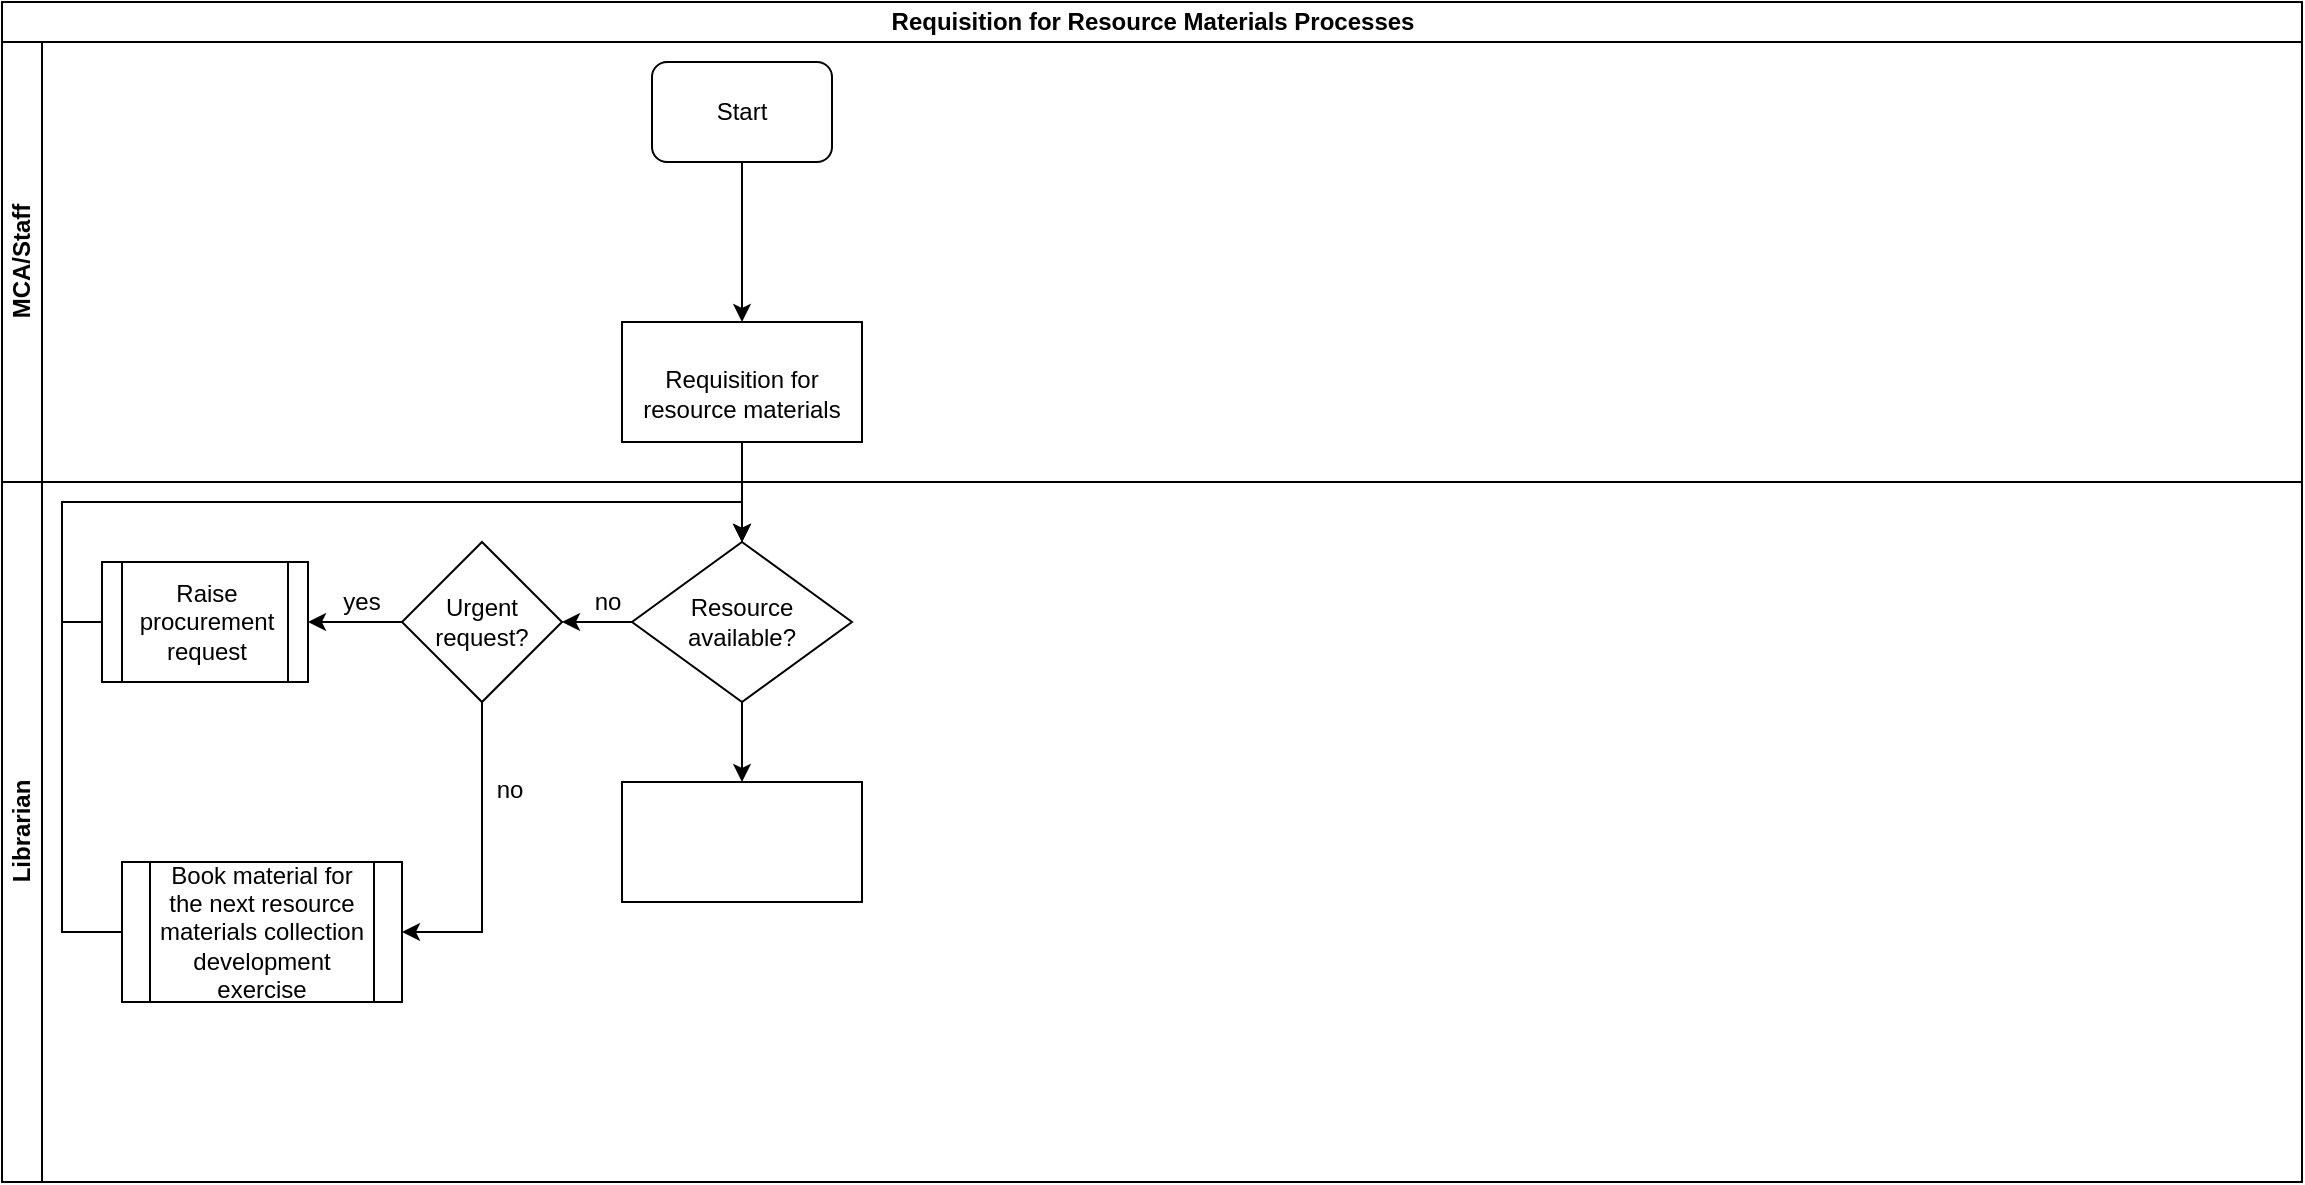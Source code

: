 <mxfile version="13.7.7" type="github">
  <diagram id="L49nDd7WiCvF9cDpSTCV" name="Page-1">
    <mxGraphModel dx="910" dy="487" grid="1" gridSize="10" guides="1" tooltips="1" connect="1" arrows="1" fold="1" page="1" pageScale="1" pageWidth="1169" pageHeight="827" math="0" shadow="0">
      <root>
        <mxCell id="0" />
        <mxCell id="1" parent="0" />
        <mxCell id="8L-_xUGGk6t0tHvqpUdU-1" value="Requisition for Resource Materials Processes" style="swimlane;html=1;childLayout=stackLayout;resizeParent=1;resizeParentMax=0;horizontal=1;startSize=20;horizontalStack=0;" vertex="1" parent="1">
          <mxGeometry x="10" y="10" width="1150" height="590" as="geometry" />
        </mxCell>
        <mxCell id="8L-_xUGGk6t0tHvqpUdU-2" value="MCA/Staff" style="swimlane;html=1;startSize=20;horizontal=0;" vertex="1" parent="8L-_xUGGk6t0tHvqpUdU-1">
          <mxGeometry y="20" width="1150" height="220" as="geometry" />
        </mxCell>
        <mxCell id="8L-_xUGGk6t0tHvqpUdU-7" value="" style="edgeStyle=orthogonalEdgeStyle;rounded=0;orthogonalLoop=1;jettySize=auto;html=1;entryX=0.5;entryY=0;entryDx=0;entryDy=0;" edge="1" parent="8L-_xUGGk6t0tHvqpUdU-2" source="8L-_xUGGk6t0tHvqpUdU-5" target="8L-_xUGGk6t0tHvqpUdU-8">
          <mxGeometry relative="1" as="geometry">
            <mxPoint x="300" y="135" as="targetPoint" />
          </mxGeometry>
        </mxCell>
        <mxCell id="8L-_xUGGk6t0tHvqpUdU-5" value="Start" style="rounded=1;whiteSpace=wrap;html=1;" vertex="1" parent="8L-_xUGGk6t0tHvqpUdU-2">
          <mxGeometry x="325" y="10" width="90" height="50" as="geometry" />
        </mxCell>
        <mxCell id="8L-_xUGGk6t0tHvqpUdU-8" value="&lt;p class=&quot;western&quot; style=&quot;margin-bottom: 0in&quot; lang=&quot;en-GB&quot;&gt;&lt;br/&gt;Requisition for resource materials&lt;/p&gt;&lt;br/&gt;" style="rounded=0;whiteSpace=wrap;html=1;" vertex="1" parent="8L-_xUGGk6t0tHvqpUdU-2">
          <mxGeometry x="310" y="140" width="120" height="60" as="geometry" />
        </mxCell>
        <mxCell id="8L-_xUGGk6t0tHvqpUdU-11" value="" style="edgeStyle=orthogonalEdgeStyle;rounded=0;orthogonalLoop=1;jettySize=auto;html=1;entryX=0.5;entryY=0;entryDx=0;entryDy=0;" edge="1" parent="8L-_xUGGk6t0tHvqpUdU-1" source="8L-_xUGGk6t0tHvqpUdU-8" target="8L-_xUGGk6t0tHvqpUdU-12">
          <mxGeometry relative="1" as="geometry">
            <mxPoint x="300" y="290" as="targetPoint" />
          </mxGeometry>
        </mxCell>
        <mxCell id="8L-_xUGGk6t0tHvqpUdU-3" value="Librarian" style="swimlane;html=1;startSize=20;horizontal=0;" vertex="1" parent="8L-_xUGGk6t0tHvqpUdU-1">
          <mxGeometry y="240" width="1150" height="350" as="geometry" />
        </mxCell>
        <mxCell id="8L-_xUGGk6t0tHvqpUdU-23" value="yes" style="text;html=1;strokeColor=none;fillColor=none;align=center;verticalAlign=middle;whiteSpace=wrap;rounded=0;" vertex="1" parent="8L-_xUGGk6t0tHvqpUdU-3">
          <mxGeometry x="160" y="50" width="40" height="20" as="geometry" />
        </mxCell>
        <mxCell id="8L-_xUGGk6t0tHvqpUdU-18" value="no" style="text;html=1;strokeColor=none;fillColor=none;align=center;verticalAlign=middle;whiteSpace=wrap;rounded=0;" vertex="1" parent="8L-_xUGGk6t0tHvqpUdU-3">
          <mxGeometry x="283" y="50" width="40" height="20" as="geometry" />
        </mxCell>
        <mxCell id="8L-_xUGGk6t0tHvqpUdU-30" value="" style="edgeStyle=orthogonalEdgeStyle;rounded=0;orthogonalLoop=1;jettySize=auto;html=1;entryX=0.5;entryY=0;entryDx=0;entryDy=0;" edge="1" parent="8L-_xUGGk6t0tHvqpUdU-3" source="8L-_xUGGk6t0tHvqpUdU-20" target="8L-_xUGGk6t0tHvqpUdU-12">
          <mxGeometry relative="1" as="geometry">
            <mxPoint x="-30" y="70" as="targetPoint" />
            <Array as="points">
              <mxPoint x="30" y="70" />
              <mxPoint x="30" y="10" />
              <mxPoint x="370" y="10" />
            </Array>
          </mxGeometry>
        </mxCell>
        <mxCell id="8L-_xUGGk6t0tHvqpUdU-20" value="Raise procurement request" style="shape=process;whiteSpace=wrap;html=1;backgroundOutline=1;" vertex="1" parent="8L-_xUGGk6t0tHvqpUdU-3">
          <mxGeometry x="50" y="40" width="103" height="60" as="geometry" />
        </mxCell>
        <mxCell id="8L-_xUGGk6t0tHvqpUdU-12" value="Resource available?" style="rhombus;whiteSpace=wrap;html=1;" vertex="1" parent="8L-_xUGGk6t0tHvqpUdU-3">
          <mxGeometry x="315" y="30" width="110" height="80" as="geometry" />
        </mxCell>
        <mxCell id="8L-_xUGGk6t0tHvqpUdU-17" value="" style="edgeStyle=orthogonalEdgeStyle;rounded=0;orthogonalLoop=1;jettySize=auto;html=1;" edge="1" parent="8L-_xUGGk6t0tHvqpUdU-3" source="8L-_xUGGk6t0tHvqpUdU-12" target="8L-_xUGGk6t0tHvqpUdU-16">
          <mxGeometry relative="1" as="geometry" />
        </mxCell>
        <mxCell id="8L-_xUGGk6t0tHvqpUdU-16" value="Urgent request?" style="rhombus;whiteSpace=wrap;html=1;" vertex="1" parent="8L-_xUGGk6t0tHvqpUdU-3">
          <mxGeometry x="200" y="30" width="80" height="80" as="geometry" />
        </mxCell>
        <mxCell id="8L-_xUGGk6t0tHvqpUdU-22" value="" style="edgeStyle=orthogonalEdgeStyle;rounded=0;orthogonalLoop=1;jettySize=auto;html=1;entryX=1;entryY=0.5;entryDx=0;entryDy=0;" edge="1" parent="8L-_xUGGk6t0tHvqpUdU-3" source="8L-_xUGGk6t0tHvqpUdU-16" target="8L-_xUGGk6t0tHvqpUdU-20">
          <mxGeometry relative="1" as="geometry">
            <mxPoint x="140" y="70" as="targetPoint" />
          </mxGeometry>
        </mxCell>
        <mxCell id="8L-_xUGGk6t0tHvqpUdU-25" value="" style="edgeStyle=orthogonalEdgeStyle;rounded=0;orthogonalLoop=1;jettySize=auto;html=1;entryX=1;entryY=0.5;entryDx=0;entryDy=0;" edge="1" parent="8L-_xUGGk6t0tHvqpUdU-3" source="8L-_xUGGk6t0tHvqpUdU-16" target="8L-_xUGGk6t0tHvqpUdU-24">
          <mxGeometry relative="1" as="geometry" />
        </mxCell>
        <mxCell id="8L-_xUGGk6t0tHvqpUdU-26" value="no" style="text;html=1;strokeColor=none;fillColor=none;align=center;verticalAlign=middle;whiteSpace=wrap;rounded=0;" vertex="1" parent="8L-_xUGGk6t0tHvqpUdU-3">
          <mxGeometry x="234" y="144" width="40" height="20" as="geometry" />
        </mxCell>
        <mxCell id="8L-_xUGGk6t0tHvqpUdU-28" value="" style="edgeStyle=orthogonalEdgeStyle;rounded=0;orthogonalLoop=1;jettySize=auto;html=1;entryX=0.5;entryY=0;entryDx=0;entryDy=0;" edge="1" parent="8L-_xUGGk6t0tHvqpUdU-3" source="8L-_xUGGk6t0tHvqpUdU-24" target="8L-_xUGGk6t0tHvqpUdU-12">
          <mxGeometry relative="1" as="geometry">
            <mxPoint x="-30" y="225" as="targetPoint" />
            <Array as="points">
              <mxPoint x="30" y="225" />
              <mxPoint x="30" y="10" />
              <mxPoint x="370" y="10" />
            </Array>
          </mxGeometry>
        </mxCell>
        <mxCell id="8L-_xUGGk6t0tHvqpUdU-24" value="Book material for the next resource materials collection development exercise" style="shape=process;whiteSpace=wrap;html=1;backgroundOutline=1;" vertex="1" parent="8L-_xUGGk6t0tHvqpUdU-3">
          <mxGeometry x="60" y="190" width="140" height="70" as="geometry" />
        </mxCell>
        <mxCell id="8L-_xUGGk6t0tHvqpUdU-14" value="" style="edgeStyle=orthogonalEdgeStyle;rounded=0;orthogonalLoop=1;jettySize=auto;html=1;" edge="1" parent="1" source="8L-_xUGGk6t0tHvqpUdU-12" target="8L-_xUGGk6t0tHvqpUdU-15">
          <mxGeometry relative="1" as="geometry">
            <mxPoint x="380" y="430" as="targetPoint" />
          </mxGeometry>
        </mxCell>
        <mxCell id="8L-_xUGGk6t0tHvqpUdU-15" value="" style="rounded=0;whiteSpace=wrap;html=1;" vertex="1" parent="1">
          <mxGeometry x="320" y="400" width="120" height="60" as="geometry" />
        </mxCell>
      </root>
    </mxGraphModel>
  </diagram>
</mxfile>

